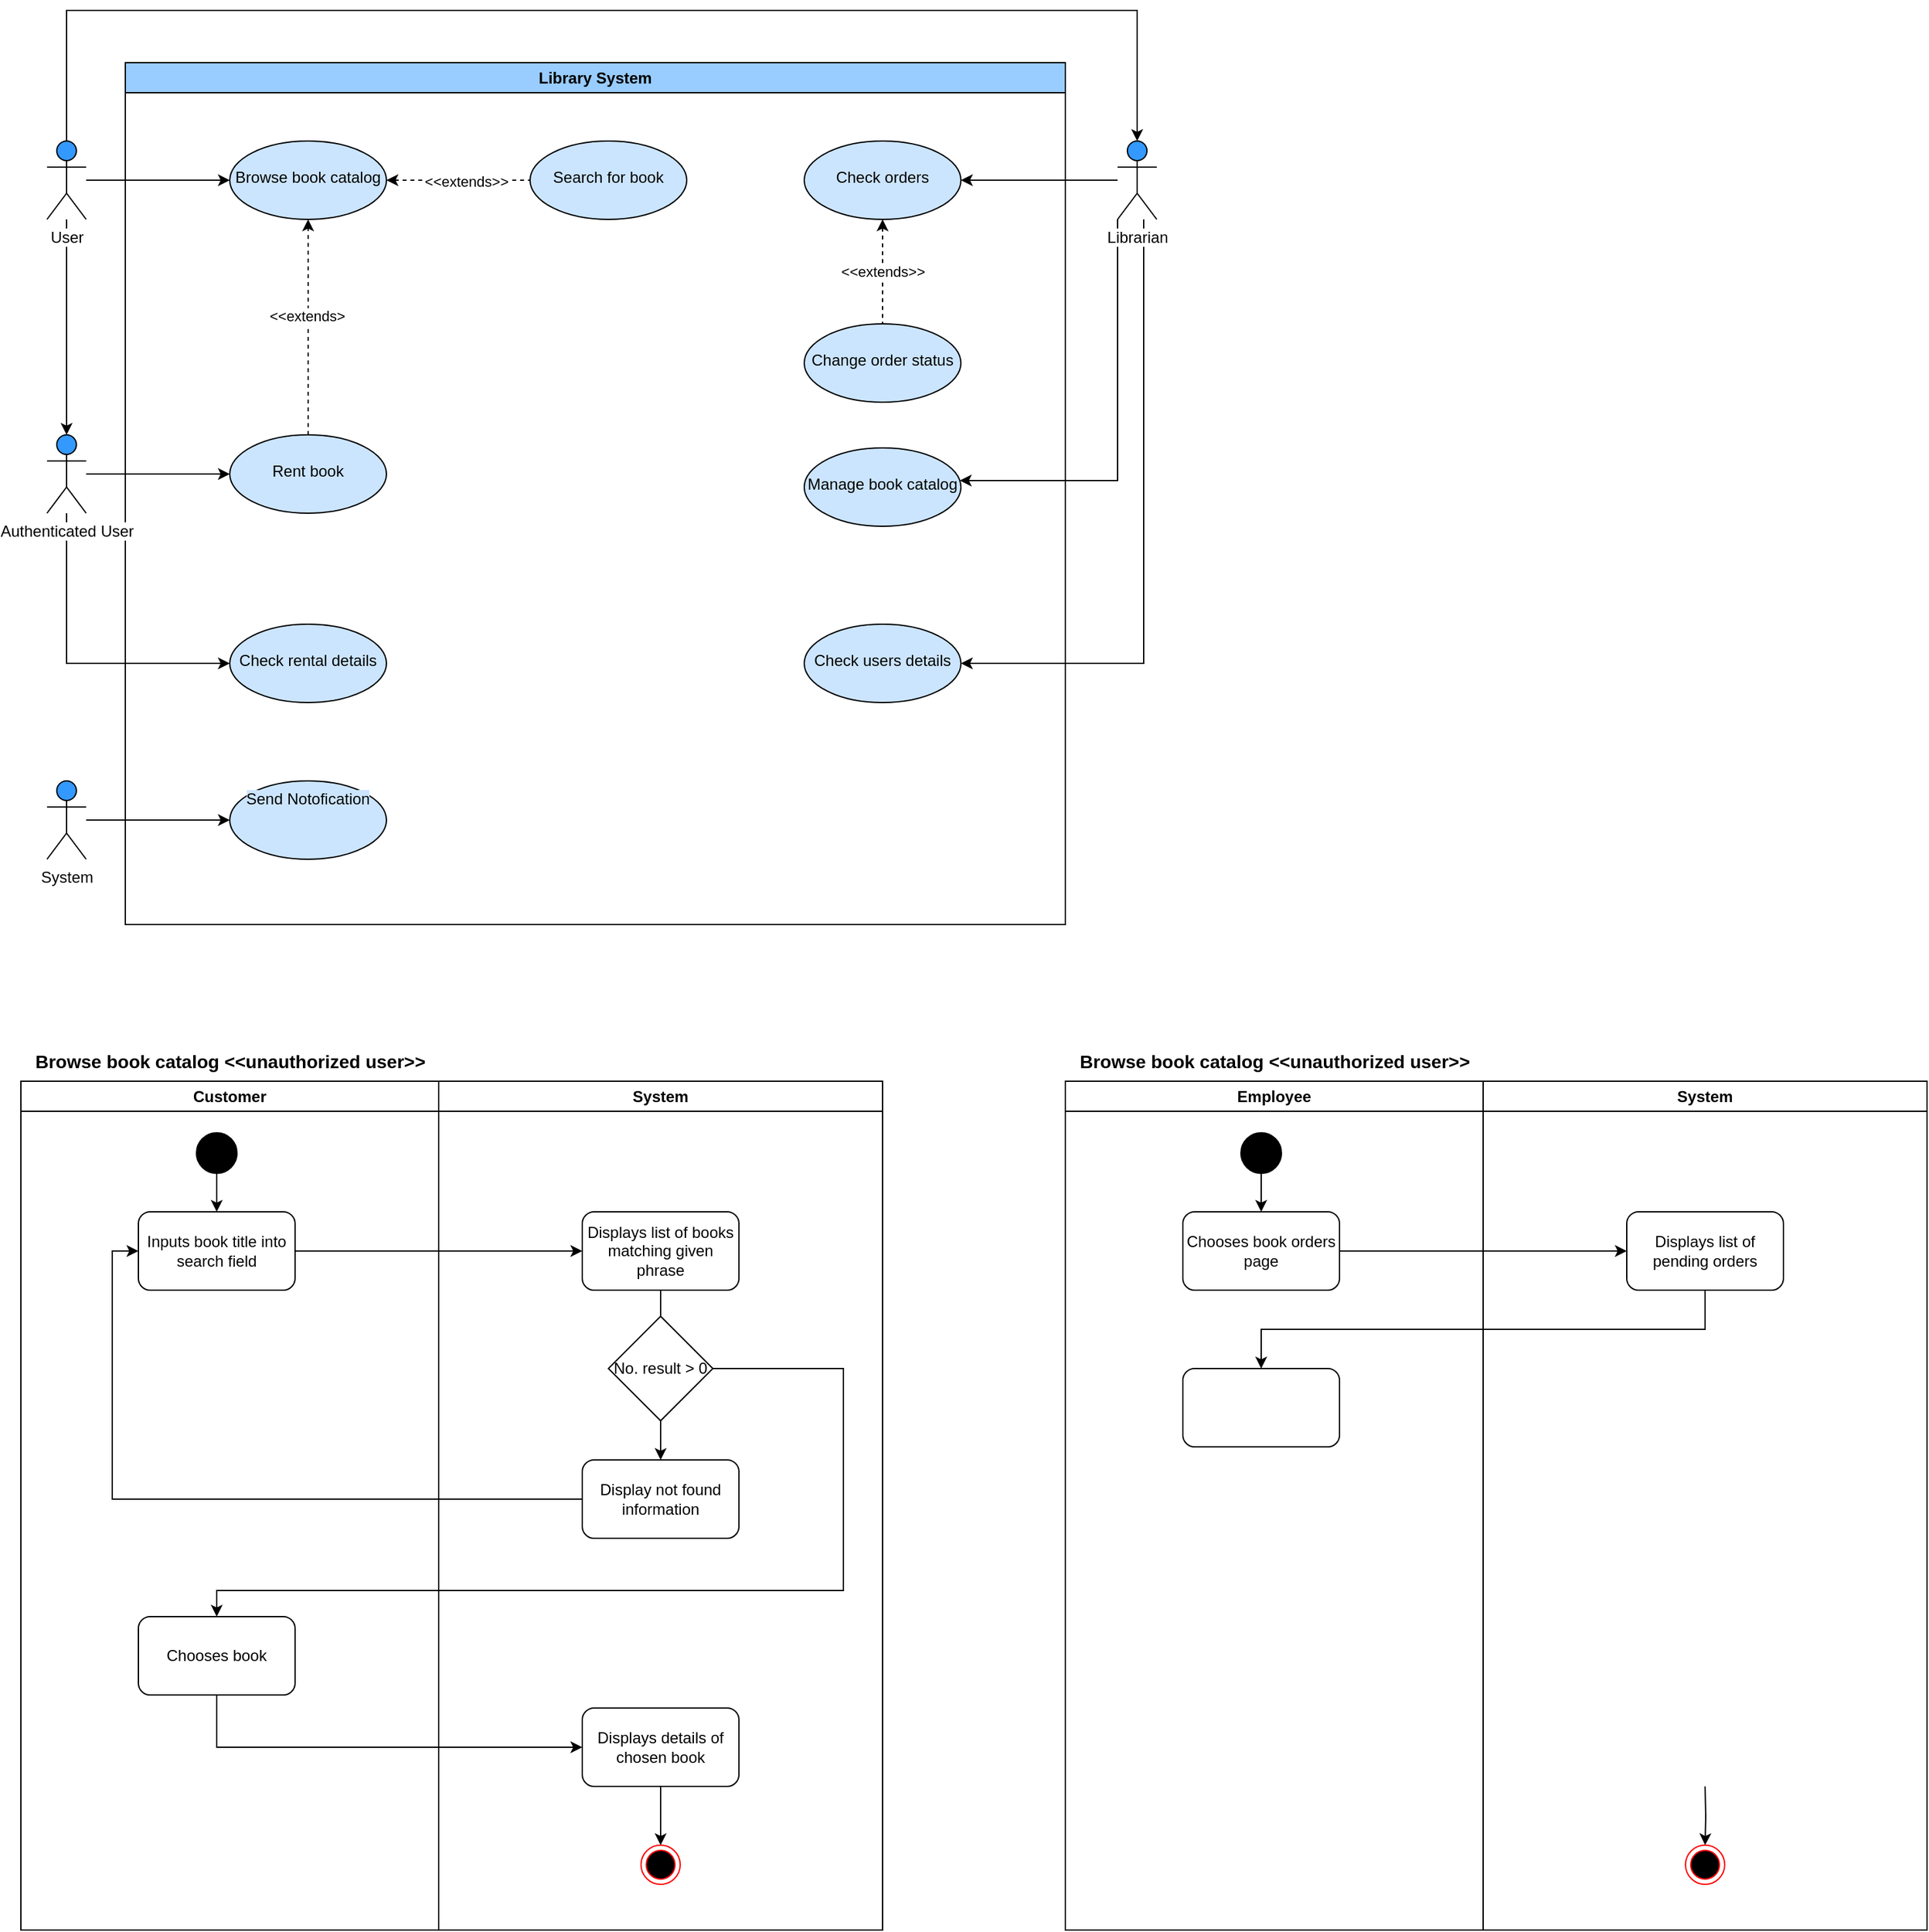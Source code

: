 <mxfile version="21.0.6" type="github">
  <diagram id="BhhGLLBL8qw27qqaKnJw" name="Page-1">
    <mxGraphModel dx="2074" dy="1188" grid="1" gridSize="10" guides="1" tooltips="1" connect="1" arrows="1" fold="1" page="1" pageScale="1" pageWidth="827" pageHeight="1169" math="0" shadow="0">
      <root>
        <mxCell id="0" />
        <mxCell id="1" parent="0" />
        <mxCell id="DdpT-OFBI1ggHvNi21Hl-1" value="Library System" style="swimlane;whiteSpace=wrap;html=1;fillColor=#99CCFF;" parent="1" vertex="1">
          <mxGeometry x="140" y="260" width="720" height="660" as="geometry" />
        </mxCell>
        <mxCell id="DdpT-OFBI1ggHvNi21Hl-22" value="" style="edgeStyle=orthogonalEdgeStyle;rounded=0;orthogonalLoop=1;jettySize=auto;html=1;endArrow=none;endFill=0;startArrow=classic;startFill=1;dashed=1;" parent="DdpT-OFBI1ggHvNi21Hl-1" source="DdpT-OFBI1ggHvNi21Hl-19" target="DdpT-OFBI1ggHvNi21Hl-21" edge="1">
          <mxGeometry relative="1" as="geometry" />
        </mxCell>
        <mxCell id="DdpT-OFBI1ggHvNi21Hl-23" value="&amp;lt;&amp;lt;extends&amp;gt;&amp;gt;" style="edgeLabel;html=1;align=center;verticalAlign=middle;resizable=0;points=[];" parent="DdpT-OFBI1ggHvNi21Hl-22" vertex="1" connectable="0">
          <mxGeometry x="0.1" y="-1" relative="1" as="geometry">
            <mxPoint as="offset" />
          </mxGeometry>
        </mxCell>
        <mxCell id="DdpT-OFBI1ggHvNi21Hl-19" value="&lt;br&gt;Browse book catalog" style="ellipse;whiteSpace=wrap;html=1;verticalAlign=top;fillColor=#CCE5FF;" parent="DdpT-OFBI1ggHvNi21Hl-1" vertex="1">
          <mxGeometry x="80" y="60" width="120" height="60" as="geometry" />
        </mxCell>
        <mxCell id="DdpT-OFBI1ggHvNi21Hl-21" value="&lt;br&gt;Search for book" style="ellipse;whiteSpace=wrap;html=1;verticalAlign=top;fillColor=#CCE5FF;" parent="DdpT-OFBI1ggHvNi21Hl-1" vertex="1">
          <mxGeometry x="310" y="60" width="120" height="60" as="geometry" />
        </mxCell>
        <mxCell id="DdpT-OFBI1ggHvNi21Hl-26" style="edgeStyle=orthogonalEdgeStyle;rounded=0;orthogonalLoop=1;jettySize=auto;html=1;startArrow=none;startFill=0;endArrow=classic;endFill=1;dashed=1;" parent="DdpT-OFBI1ggHvNi21Hl-1" source="DdpT-OFBI1ggHvNi21Hl-24" target="DdpT-OFBI1ggHvNi21Hl-19" edge="1">
          <mxGeometry relative="1" as="geometry" />
        </mxCell>
        <mxCell id="DdpT-OFBI1ggHvNi21Hl-27" value="&amp;lt;&amp;lt;extends&amp;gt;" style="edgeLabel;html=1;align=center;verticalAlign=middle;resizable=0;points=[];" parent="DdpT-OFBI1ggHvNi21Hl-26" vertex="1" connectable="0">
          <mxGeometry x="0.111" y="1" relative="1" as="geometry">
            <mxPoint as="offset" />
          </mxGeometry>
        </mxCell>
        <mxCell id="DdpT-OFBI1ggHvNi21Hl-24" value="&lt;br&gt;Rent book" style="ellipse;whiteSpace=wrap;html=1;verticalAlign=top;fillColor=#CCE5FF;" parent="DdpT-OFBI1ggHvNi21Hl-1" vertex="1">
          <mxGeometry x="80" y="285" width="120" height="60" as="geometry" />
        </mxCell>
        <mxCell id="DdpT-OFBI1ggHvNi21Hl-28" value="&lt;br&gt;Check rental details" style="ellipse;whiteSpace=wrap;html=1;verticalAlign=top;fillColor=#CCE5FF;" parent="DdpT-OFBI1ggHvNi21Hl-1" vertex="1">
          <mxGeometry x="80" y="430" width="120" height="60" as="geometry" />
        </mxCell>
        <mxCell id="DdpT-OFBI1ggHvNi21Hl-38" value="&amp;lt;&amp;lt;extends&amp;gt;&amp;gt;" style="edgeStyle=orthogonalEdgeStyle;rounded=0;orthogonalLoop=1;jettySize=auto;html=1;startArrow=classic;startFill=1;endArrow=none;endFill=0;dashed=1;" parent="DdpT-OFBI1ggHvNi21Hl-1" source="DdpT-OFBI1ggHvNi21Hl-34" target="DdpT-OFBI1ggHvNi21Hl-37" edge="1">
          <mxGeometry relative="1" as="geometry" />
        </mxCell>
        <mxCell id="DdpT-OFBI1ggHvNi21Hl-34" value="&lt;br&gt;Check orders" style="ellipse;whiteSpace=wrap;html=1;verticalAlign=top;fillColor=#CCE5FF;" parent="DdpT-OFBI1ggHvNi21Hl-1" vertex="1">
          <mxGeometry x="520" y="60" width="120" height="60" as="geometry" />
        </mxCell>
        <mxCell id="DdpT-OFBI1ggHvNi21Hl-37" value="&lt;br&gt;Change order status" style="ellipse;whiteSpace=wrap;html=1;verticalAlign=top;fillColor=#CCE5FF;" parent="DdpT-OFBI1ggHvNi21Hl-1" vertex="1">
          <mxGeometry x="520" y="200" width="120" height="60" as="geometry" />
        </mxCell>
        <mxCell id="DdpT-OFBI1ggHvNi21Hl-39" value="&lt;br&gt;Manage book catalog" style="ellipse;whiteSpace=wrap;html=1;verticalAlign=top;fillColor=#CCE5FF;" parent="DdpT-OFBI1ggHvNi21Hl-1" vertex="1">
          <mxGeometry x="520" y="295" width="120" height="60" as="geometry" />
        </mxCell>
        <mxCell id="DdpT-OFBI1ggHvNi21Hl-41" value="&lt;br&gt;Check users details" style="ellipse;whiteSpace=wrap;html=1;verticalAlign=top;fillColor=#CCE5FF;" parent="DdpT-OFBI1ggHvNi21Hl-1" vertex="1">
          <mxGeometry x="520" y="430" width="120" height="60" as="geometry" />
        </mxCell>
        <mxCell id="DdpT-OFBI1ggHvNi21Hl-52" value="&lt;span style=&quot;background-color: rgb(204, 229, 255);&quot;&gt;Send Notofication&lt;br&gt;&lt;/span&gt;" style="ellipse;whiteSpace=wrap;html=1;verticalAlign=top;fillColor=#CCE5FF;labelBackgroundColor=#FFFFFF;" parent="DdpT-OFBI1ggHvNi21Hl-1" vertex="1">
          <mxGeometry x="80" y="550" width="120" height="60" as="geometry" />
        </mxCell>
        <mxCell id="DdpT-OFBI1ggHvNi21Hl-8" value="" style="edgeStyle=orthogonalEdgeStyle;rounded=0;orthogonalLoop=1;jettySize=auto;html=1;" parent="1" source="DdpT-OFBI1ggHvNi21Hl-2" target="DdpT-OFBI1ggHvNi21Hl-7" edge="1">
          <mxGeometry relative="1" as="geometry">
            <mxPoint x="95" y="580" as="sourcePoint" />
          </mxGeometry>
        </mxCell>
        <mxCell id="DdpT-OFBI1ggHvNi21Hl-16" value="" style="edgeStyle=orthogonalEdgeStyle;rounded=0;orthogonalLoop=1;jettySize=auto;html=1;" parent="1" source="DdpT-OFBI1ggHvNi21Hl-2" target="DdpT-OFBI1ggHvNi21Hl-15" edge="1">
          <mxGeometry relative="1" as="geometry">
            <Array as="points">
              <mxPoint x="95" y="220" />
              <mxPoint x="915" y="220" />
            </Array>
          </mxGeometry>
        </mxCell>
        <mxCell id="DdpT-OFBI1ggHvNi21Hl-20" value="" style="edgeStyle=orthogonalEdgeStyle;rounded=0;orthogonalLoop=1;jettySize=auto;html=1;" parent="1" source="DdpT-OFBI1ggHvNi21Hl-2" target="DdpT-OFBI1ggHvNi21Hl-19" edge="1">
          <mxGeometry relative="1" as="geometry" />
        </mxCell>
        <mxCell id="DdpT-OFBI1ggHvNi21Hl-2" value="&lt;span style=&quot;background-color: rgb(255, 255, 255);&quot;&gt;User&lt;/span&gt;" style="shape=umlActor;verticalLabelPosition=bottom;verticalAlign=top;html=1;outlineConnect=0;fillColor=#3399FF;" parent="1" vertex="1">
          <mxGeometry x="80" y="320" width="30" height="60" as="geometry" />
        </mxCell>
        <mxCell id="DdpT-OFBI1ggHvNi21Hl-25" value="" style="edgeStyle=orthogonalEdgeStyle;rounded=0;orthogonalLoop=1;jettySize=auto;html=1;startArrow=none;startFill=0;endArrow=classic;endFill=1;" parent="1" source="DdpT-OFBI1ggHvNi21Hl-7" target="DdpT-OFBI1ggHvNi21Hl-24" edge="1">
          <mxGeometry relative="1" as="geometry">
            <Array as="points">
              <mxPoint x="320" y="575" />
            </Array>
          </mxGeometry>
        </mxCell>
        <mxCell id="DdpT-OFBI1ggHvNi21Hl-29" value="" style="edgeStyle=orthogonalEdgeStyle;rounded=0;orthogonalLoop=1;jettySize=auto;html=1;startArrow=none;startFill=0;endArrow=classic;endFill=1;" parent="1" source="DdpT-OFBI1ggHvNi21Hl-7" target="DdpT-OFBI1ggHvNi21Hl-28" edge="1">
          <mxGeometry relative="1" as="geometry">
            <Array as="points">
              <mxPoint x="95" y="720" />
            </Array>
          </mxGeometry>
        </mxCell>
        <mxCell id="DdpT-OFBI1ggHvNi21Hl-7" value="&lt;span style=&quot;background-color: rgb(255, 255, 255);&quot;&gt;Authenticated User&lt;/span&gt;" style="shape=umlActor;verticalLabelPosition=bottom;verticalAlign=top;html=1;outlineConnect=0;fillColor=#3399FF;" parent="1" vertex="1">
          <mxGeometry x="80" y="545" width="30" height="60" as="geometry" />
        </mxCell>
        <mxCell id="DdpT-OFBI1ggHvNi21Hl-35" value="" style="edgeStyle=orthogonalEdgeStyle;rounded=0;orthogonalLoop=1;jettySize=auto;html=1;startArrow=none;startFill=0;endArrow=classic;endFill=1;" parent="1" source="DdpT-OFBI1ggHvNi21Hl-15" target="DdpT-OFBI1ggHvNi21Hl-34" edge="1">
          <mxGeometry relative="1" as="geometry" />
        </mxCell>
        <mxCell id="DdpT-OFBI1ggHvNi21Hl-40" value="" style="edgeStyle=orthogonalEdgeStyle;rounded=0;orthogonalLoop=1;jettySize=auto;html=1;startArrow=none;startFill=0;endArrow=classic;endFill=1;" parent="1" source="DdpT-OFBI1ggHvNi21Hl-15" target="DdpT-OFBI1ggHvNi21Hl-39" edge="1">
          <mxGeometry relative="1" as="geometry">
            <Array as="points">
              <mxPoint x="900" y="580" />
            </Array>
          </mxGeometry>
        </mxCell>
        <mxCell id="DdpT-OFBI1ggHvNi21Hl-42" value="" style="edgeStyle=orthogonalEdgeStyle;rounded=0;orthogonalLoop=1;jettySize=auto;html=1;startArrow=none;startFill=0;endArrow=classic;endFill=1;" parent="1" source="DdpT-OFBI1ggHvNi21Hl-15" target="DdpT-OFBI1ggHvNi21Hl-41" edge="1">
          <mxGeometry relative="1" as="geometry">
            <Array as="points">
              <mxPoint x="920" y="720" />
            </Array>
          </mxGeometry>
        </mxCell>
        <mxCell id="DdpT-OFBI1ggHvNi21Hl-15" value="&lt;span style=&quot;background-color: rgb(255, 255, 255);&quot;&gt;Librarian&lt;/span&gt;" style="shape=umlActor;verticalLabelPosition=bottom;verticalAlign=top;html=1;outlineConnect=0;fillColor=#3399FF;" parent="1" vertex="1">
          <mxGeometry x="900" y="320" width="30" height="60" as="geometry" />
        </mxCell>
        <mxCell id="DdpT-OFBI1ggHvNi21Hl-53" value="" style="edgeStyle=orthogonalEdgeStyle;rounded=0;orthogonalLoop=1;jettySize=auto;html=1;startArrow=none;startFill=0;endArrow=classic;endFill=1;" parent="1" source="DdpT-OFBI1ggHvNi21Hl-43" target="DdpT-OFBI1ggHvNi21Hl-52" edge="1">
          <mxGeometry relative="1" as="geometry" />
        </mxCell>
        <mxCell id="DdpT-OFBI1ggHvNi21Hl-43" value="System" style="shape=umlActor;verticalLabelPosition=bottom;verticalAlign=top;html=1;outlineConnect=0;labelBackgroundColor=#FFFFFF;fillColor=#3399FF;" parent="1" vertex="1">
          <mxGeometry x="80" y="810" width="30" height="60" as="geometry" />
        </mxCell>
        <mxCell id="22Kbv_kwbjazWbY6aIDP-1" value="Customer" style="swimlane;whiteSpace=wrap;html=1;" vertex="1" parent="1">
          <mxGeometry x="60" y="1040" width="320" height="650" as="geometry" />
        </mxCell>
        <mxCell id="22Kbv_kwbjazWbY6aIDP-16" style="edgeStyle=orthogonalEdgeStyle;rounded=0;orthogonalLoop=1;jettySize=auto;html=1;entryX=0.5;entryY=0;entryDx=0;entryDy=0;" edge="1" parent="22Kbv_kwbjazWbY6aIDP-1" source="22Kbv_kwbjazWbY6aIDP-11" target="22Kbv_kwbjazWbY6aIDP-14">
          <mxGeometry relative="1" as="geometry" />
        </mxCell>
        <mxCell id="22Kbv_kwbjazWbY6aIDP-11" value="" style="strokeWidth=2;html=1;shape=mxgraph.flowchart.start_2;whiteSpace=wrap;fillColor=#000000;" vertex="1" parent="22Kbv_kwbjazWbY6aIDP-1">
          <mxGeometry x="135" y="40" width="30" height="30" as="geometry" />
        </mxCell>
        <mxCell id="22Kbv_kwbjazWbY6aIDP-14" value="Inputs book title into search field" style="rounded=1;whiteSpace=wrap;html=1;" vertex="1" parent="22Kbv_kwbjazWbY6aIDP-1">
          <mxGeometry x="90" y="100" width="120" height="60" as="geometry" />
        </mxCell>
        <mxCell id="22Kbv_kwbjazWbY6aIDP-20" value="Chooses book" style="rounded=1;whiteSpace=wrap;html=1;" vertex="1" parent="22Kbv_kwbjazWbY6aIDP-1">
          <mxGeometry x="90" y="410" width="120" height="60" as="geometry" />
        </mxCell>
        <mxCell id="22Kbv_kwbjazWbY6aIDP-3" value="System" style="swimlane;whiteSpace=wrap;html=1;" vertex="1" parent="1">
          <mxGeometry x="380" y="1040" width="340" height="650" as="geometry" />
        </mxCell>
        <mxCell id="22Kbv_kwbjazWbY6aIDP-25" style="edgeStyle=orthogonalEdgeStyle;rounded=0;orthogonalLoop=1;jettySize=auto;html=1;exitX=0.5;exitY=1;exitDx=0;exitDy=0;" edge="1" parent="22Kbv_kwbjazWbY6aIDP-3" source="22Kbv_kwbjazWbY6aIDP-18">
          <mxGeometry relative="1" as="geometry">
            <mxPoint x="170" y="220" as="targetPoint" />
          </mxGeometry>
        </mxCell>
        <mxCell id="22Kbv_kwbjazWbY6aIDP-18" value="Displays list of books matching given phrase" style="rounded=1;whiteSpace=wrap;html=1;" vertex="1" parent="22Kbv_kwbjazWbY6aIDP-3">
          <mxGeometry x="110" y="100" width="120" height="60" as="geometry" />
        </mxCell>
        <mxCell id="22Kbv_kwbjazWbY6aIDP-35" style="edgeStyle=orthogonalEdgeStyle;rounded=0;orthogonalLoop=1;jettySize=auto;html=1;exitX=0.5;exitY=1;exitDx=0;exitDy=0;" edge="1" parent="22Kbv_kwbjazWbY6aIDP-3" source="22Kbv_kwbjazWbY6aIDP-22" target="22Kbv_kwbjazWbY6aIDP-36">
          <mxGeometry relative="1" as="geometry">
            <mxPoint x="170" y="600" as="targetPoint" />
          </mxGeometry>
        </mxCell>
        <mxCell id="22Kbv_kwbjazWbY6aIDP-22" value="Displays details of chosen book" style="rounded=1;whiteSpace=wrap;html=1;" vertex="1" parent="22Kbv_kwbjazWbY6aIDP-3">
          <mxGeometry x="110" y="480" width="120" height="60" as="geometry" />
        </mxCell>
        <mxCell id="22Kbv_kwbjazWbY6aIDP-31" style="edgeStyle=orthogonalEdgeStyle;rounded=0;orthogonalLoop=1;jettySize=auto;html=1;exitX=0.5;exitY=1;exitDx=0;exitDy=0;entryX=0.5;entryY=0;entryDx=0;entryDy=0;" edge="1" parent="22Kbv_kwbjazWbY6aIDP-3" source="22Kbv_kwbjazWbY6aIDP-26" target="22Kbv_kwbjazWbY6aIDP-32">
          <mxGeometry relative="1" as="geometry">
            <mxPoint x="170" y="300" as="targetPoint" />
          </mxGeometry>
        </mxCell>
        <mxCell id="22Kbv_kwbjazWbY6aIDP-26" value="No. result &amp;gt; 0" style="rhombus;whiteSpace=wrap;html=1;" vertex="1" parent="22Kbv_kwbjazWbY6aIDP-3">
          <mxGeometry x="130" y="180" width="80" height="80" as="geometry" />
        </mxCell>
        <mxCell id="22Kbv_kwbjazWbY6aIDP-32" value="Display not found information" style="rounded=1;whiteSpace=wrap;html=1;" vertex="1" parent="22Kbv_kwbjazWbY6aIDP-3">
          <mxGeometry x="110" y="290" width="120" height="60" as="geometry" />
        </mxCell>
        <mxCell id="22Kbv_kwbjazWbY6aIDP-36" value="" style="ellipse;html=1;shape=endState;fillColor=#000000;strokeColor=#ff0000;" vertex="1" parent="22Kbv_kwbjazWbY6aIDP-3">
          <mxGeometry x="155" y="585" width="30" height="30" as="geometry" />
        </mxCell>
        <mxCell id="22Kbv_kwbjazWbY6aIDP-6" value="&lt;b&gt;&lt;font style=&quot;font-size: 14px;&quot;&gt;Browse book catalog &amp;lt;&amp;lt;unauthorized user&amp;gt;&amp;gt;&lt;/font&gt;&lt;/b&gt;" style="text;html=1;align=center;verticalAlign=middle;resizable=0;points=[];autosize=1;strokeColor=none;fillColor=none;" vertex="1" parent="1">
          <mxGeometry x="60" y="1010" width="320" height="30" as="geometry" />
        </mxCell>
        <mxCell id="22Kbv_kwbjazWbY6aIDP-17" style="edgeStyle=orthogonalEdgeStyle;rounded=0;orthogonalLoop=1;jettySize=auto;html=1;exitX=1;exitY=0.5;exitDx=0;exitDy=0;entryX=0;entryY=0.5;entryDx=0;entryDy=0;" edge="1" parent="1" source="22Kbv_kwbjazWbY6aIDP-14" target="22Kbv_kwbjazWbY6aIDP-18">
          <mxGeometry relative="1" as="geometry">
            <mxPoint x="490" y="1200" as="targetPoint" />
          </mxGeometry>
        </mxCell>
        <mxCell id="22Kbv_kwbjazWbY6aIDP-21" style="edgeStyle=orthogonalEdgeStyle;rounded=0;orthogonalLoop=1;jettySize=auto;html=1;exitX=0.5;exitY=1;exitDx=0;exitDy=0;entryX=0;entryY=0.5;entryDx=0;entryDy=0;" edge="1" parent="1" source="22Kbv_kwbjazWbY6aIDP-20" target="22Kbv_kwbjazWbY6aIDP-22">
          <mxGeometry relative="1" as="geometry">
            <mxPoint x="465" y="1580" as="targetPoint" />
          </mxGeometry>
        </mxCell>
        <mxCell id="22Kbv_kwbjazWbY6aIDP-33" style="edgeStyle=orthogonalEdgeStyle;rounded=0;orthogonalLoop=1;jettySize=auto;html=1;exitX=0;exitY=0.5;exitDx=0;exitDy=0;entryX=0;entryY=0.5;entryDx=0;entryDy=0;" edge="1" parent="1" source="22Kbv_kwbjazWbY6aIDP-32" target="22Kbv_kwbjazWbY6aIDP-14">
          <mxGeometry relative="1" as="geometry" />
        </mxCell>
        <mxCell id="22Kbv_kwbjazWbY6aIDP-34" style="edgeStyle=orthogonalEdgeStyle;rounded=0;orthogonalLoop=1;jettySize=auto;html=1;exitX=1;exitY=0.5;exitDx=0;exitDy=0;entryX=0.5;entryY=0;entryDx=0;entryDy=0;" edge="1" parent="1" source="22Kbv_kwbjazWbY6aIDP-26" target="22Kbv_kwbjazWbY6aIDP-20">
          <mxGeometry relative="1" as="geometry">
            <mxPoint x="170" y="1450" as="targetPoint" />
            <Array as="points">
              <mxPoint x="690" y="1260" />
              <mxPoint x="690" y="1430" />
              <mxPoint x="210" y="1430" />
            </Array>
          </mxGeometry>
        </mxCell>
        <mxCell id="22Kbv_kwbjazWbY6aIDP-37" value="Employee" style="swimlane;whiteSpace=wrap;html=1;" vertex="1" parent="1">
          <mxGeometry x="860" y="1040" width="320" height="650" as="geometry" />
        </mxCell>
        <mxCell id="22Kbv_kwbjazWbY6aIDP-38" style="edgeStyle=orthogonalEdgeStyle;rounded=0;orthogonalLoop=1;jettySize=auto;html=1;entryX=0.5;entryY=0;entryDx=0;entryDy=0;" edge="1" parent="22Kbv_kwbjazWbY6aIDP-37" source="22Kbv_kwbjazWbY6aIDP-39" target="22Kbv_kwbjazWbY6aIDP-40">
          <mxGeometry relative="1" as="geometry" />
        </mxCell>
        <mxCell id="22Kbv_kwbjazWbY6aIDP-39" value="" style="strokeWidth=2;html=1;shape=mxgraph.flowchart.start_2;whiteSpace=wrap;fillColor=#000000;" vertex="1" parent="22Kbv_kwbjazWbY6aIDP-37">
          <mxGeometry x="135" y="40" width="30" height="30" as="geometry" />
        </mxCell>
        <mxCell id="22Kbv_kwbjazWbY6aIDP-40" value="Chooses book orders page" style="rounded=1;whiteSpace=wrap;html=1;" vertex="1" parent="22Kbv_kwbjazWbY6aIDP-37">
          <mxGeometry x="90" y="100" width="120" height="60" as="geometry" />
        </mxCell>
        <mxCell id="22Kbv_kwbjazWbY6aIDP-56" value="" style="rounded=1;whiteSpace=wrap;html=1;" vertex="1" parent="22Kbv_kwbjazWbY6aIDP-37">
          <mxGeometry x="90" y="220" width="120" height="60" as="geometry" />
        </mxCell>
        <mxCell id="22Kbv_kwbjazWbY6aIDP-42" value="System" style="swimlane;whiteSpace=wrap;html=1;" vertex="1" parent="1">
          <mxGeometry x="1180" y="1040" width="340" height="650" as="geometry" />
        </mxCell>
        <mxCell id="22Kbv_kwbjazWbY6aIDP-44" value="Displays list of pending orders" style="rounded=1;whiteSpace=wrap;html=1;" vertex="1" parent="22Kbv_kwbjazWbY6aIDP-42">
          <mxGeometry x="110" y="100" width="120" height="60" as="geometry" />
        </mxCell>
        <mxCell id="22Kbv_kwbjazWbY6aIDP-45" style="edgeStyle=orthogonalEdgeStyle;rounded=0;orthogonalLoop=1;jettySize=auto;html=1;exitX=0.5;exitY=1;exitDx=0;exitDy=0;" edge="1" parent="22Kbv_kwbjazWbY6aIDP-42" target="22Kbv_kwbjazWbY6aIDP-50">
          <mxGeometry relative="1" as="geometry">
            <mxPoint x="170" y="600" as="targetPoint" />
            <mxPoint x="170" y="540" as="sourcePoint" />
          </mxGeometry>
        </mxCell>
        <mxCell id="22Kbv_kwbjazWbY6aIDP-50" value="" style="ellipse;html=1;shape=endState;fillColor=#000000;strokeColor=#ff0000;" vertex="1" parent="22Kbv_kwbjazWbY6aIDP-42">
          <mxGeometry x="155" y="585" width="30" height="30" as="geometry" />
        </mxCell>
        <mxCell id="22Kbv_kwbjazWbY6aIDP-51" value="&lt;b&gt;&lt;font style=&quot;font-size: 14px;&quot;&gt;Browse book catalog &amp;lt;&amp;lt;unauthorized user&amp;gt;&amp;gt;&lt;/font&gt;&lt;/b&gt;" style="text;html=1;align=center;verticalAlign=middle;resizable=0;points=[];autosize=1;strokeColor=none;fillColor=none;" vertex="1" parent="1">
          <mxGeometry x="860" y="1010" width="320" height="30" as="geometry" />
        </mxCell>
        <mxCell id="22Kbv_kwbjazWbY6aIDP-52" style="edgeStyle=orthogonalEdgeStyle;rounded=0;orthogonalLoop=1;jettySize=auto;html=1;exitX=1;exitY=0.5;exitDx=0;exitDy=0;entryX=0;entryY=0.5;entryDx=0;entryDy=0;" edge="1" parent="1" source="22Kbv_kwbjazWbY6aIDP-40" target="22Kbv_kwbjazWbY6aIDP-44">
          <mxGeometry relative="1" as="geometry">
            <mxPoint x="1290" y="1200" as="targetPoint" />
          </mxGeometry>
        </mxCell>
        <mxCell id="22Kbv_kwbjazWbY6aIDP-43" style="edgeStyle=orthogonalEdgeStyle;rounded=0;orthogonalLoop=1;jettySize=auto;html=1;exitX=0.5;exitY=1;exitDx=0;exitDy=0;entryX=0.5;entryY=0;entryDx=0;entryDy=0;" edge="1" parent="1" source="22Kbv_kwbjazWbY6aIDP-44" target="22Kbv_kwbjazWbY6aIDP-56">
          <mxGeometry relative="1" as="geometry">
            <mxPoint x="1000" y="1260" as="targetPoint" />
          </mxGeometry>
        </mxCell>
      </root>
    </mxGraphModel>
  </diagram>
</mxfile>
